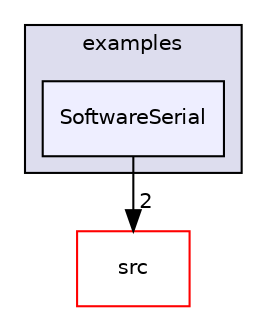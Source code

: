 digraph "examples/SoftwareSerial" {
  compound=true
  node [ fontsize="10", fontname="Helvetica"];
  edge [ labelfontsize="10", labelfontname="Helvetica"];
  subgraph clusterdir_d28a4824dc47e487b107a5db32ef43c4 {
    graph [ bgcolor="#ddddee", pencolor="black", label="examples" fontname="Helvetica", fontsize="10", URL="dir_d28a4824dc47e487b107a5db32ef43c4.html"]
  dir_282dace2d101780c2ea805f5e9456c59 [shape=box, label="SoftwareSerial", style="filled", fillcolor="#eeeeff", pencolor="black", URL="dir_282dace2d101780c2ea805f5e9456c59.html"];
  }
  dir_68267d1309a1af8e8297ef4c3efbcdba [shape=box label="src" fillcolor="white" style="filled" color="red" URL="dir_68267d1309a1af8e8297ef4c3efbcdba.html"];
  dir_282dace2d101780c2ea805f5e9456c59->dir_68267d1309a1af8e8297ef4c3efbcdba [headlabel="2", labeldistance=1.5 headhref="dir_000006_000007.html"];
}
